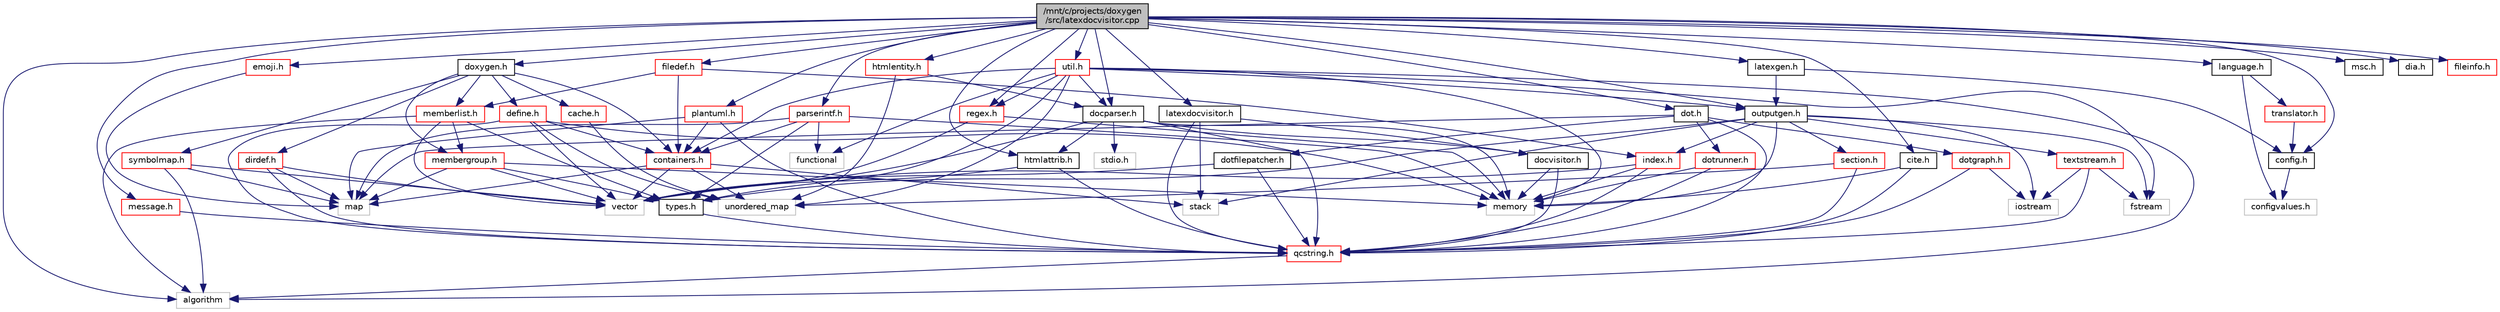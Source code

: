 digraph "/mnt/c/projects/doxygen/src/latexdocvisitor.cpp"
{
 // LATEX_PDF_SIZE
  edge [fontname="Helvetica",fontsize="10",labelfontname="Helvetica",labelfontsize="10"];
  node [fontname="Helvetica",fontsize="10",shape=record];
  Node1 [label="/mnt/c/projects/doxygen\l/src/latexdocvisitor.cpp",height=0.2,width=0.4,color="black", fillcolor="grey75", style="filled", fontcolor="black",tooltip=" "];
  Node1 -> Node2 [color="midnightblue",fontsize="10",style="solid"];
  Node2 [label="algorithm",height=0.2,width=0.4,color="grey75", fillcolor="white", style="filled",tooltip=" "];
  Node1 -> Node3 [color="midnightblue",fontsize="10",style="solid"];
  Node3 [label="htmlattrib.h",height=0.2,width=0.4,color="black", fillcolor="white", style="filled",URL="$htmlattrib_8h.html",tooltip=" "];
  Node3 -> Node4 [color="midnightblue",fontsize="10",style="solid"];
  Node4 [label="vector",height=0.2,width=0.4,color="grey75", fillcolor="white", style="filled",tooltip=" "];
  Node3 -> Node5 [color="midnightblue",fontsize="10",style="solid"];
  Node5 [label="qcstring.h",height=0.2,width=0.4,color="red", fillcolor="white", style="filled",URL="$qcstring_8h.html",tooltip=" "];
  Node5 -> Node2 [color="midnightblue",fontsize="10",style="solid"];
  Node1 -> Node14 [color="midnightblue",fontsize="10",style="solid"];
  Node14 [label="latexdocvisitor.h",height=0.2,width=0.4,color="black", fillcolor="white", style="filled",URL="$latexdocvisitor_8h.html",tooltip=" "];
  Node14 -> Node15 [color="midnightblue",fontsize="10",style="solid"];
  Node15 [label="stack",height=0.2,width=0.4,color="grey75", fillcolor="white", style="filled",tooltip=" "];
  Node14 -> Node5 [color="midnightblue",fontsize="10",style="solid"];
  Node14 -> Node16 [color="midnightblue",fontsize="10",style="solid"];
  Node16 [label="docvisitor.h",height=0.2,width=0.4,color="black", fillcolor="white", style="filled",URL="$docvisitor_8h.html",tooltip=" "];
  Node16 -> Node17 [color="midnightblue",fontsize="10",style="solid"];
  Node17 [label="memory",height=0.2,width=0.4,color="grey75", fillcolor="white", style="filled",tooltip=" "];
  Node16 -> Node5 [color="midnightblue",fontsize="10",style="solid"];
  Node1 -> Node18 [color="midnightblue",fontsize="10",style="solid"];
  Node18 [label="latexgen.h",height=0.2,width=0.4,color="black", fillcolor="white", style="filled",URL="$latexgen_8h.html",tooltip=" "];
  Node18 -> Node19 [color="midnightblue",fontsize="10",style="solid"];
  Node19 [label="config.h",height=0.2,width=0.4,color="black", fillcolor="white", style="filled",URL="$config_8h.html",tooltip=" "];
  Node19 -> Node20 [color="midnightblue",fontsize="10",style="solid"];
  Node20 [label="configvalues.h",height=0.2,width=0.4,color="grey75", fillcolor="white", style="filled",tooltip=" "];
  Node18 -> Node21 [color="midnightblue",fontsize="10",style="solid"];
  Node21 [label="outputgen.h",height=0.2,width=0.4,color="black", fillcolor="white", style="filled",URL="$outputgen_8h.html",tooltip=" "];
  Node21 -> Node17 [color="midnightblue",fontsize="10",style="solid"];
  Node21 -> Node15 [color="midnightblue",fontsize="10",style="solid"];
  Node21 -> Node22 [color="midnightblue",fontsize="10",style="solid"];
  Node22 [label="iostream",height=0.2,width=0.4,color="grey75", fillcolor="white", style="filled",tooltip=" "];
  Node21 -> Node23 [color="midnightblue",fontsize="10",style="solid"];
  Node23 [label="fstream",height=0.2,width=0.4,color="grey75", fillcolor="white", style="filled",tooltip=" "];
  Node21 -> Node24 [color="midnightblue",fontsize="10",style="solid"];
  Node24 [label="types.h",height=0.2,width=0.4,color="black", fillcolor="white", style="filled",URL="$types_8h.html",tooltip="This file contains a number of basic enums and types."];
  Node24 -> Node5 [color="midnightblue",fontsize="10",style="solid"];
  Node21 -> Node25 [color="midnightblue",fontsize="10",style="solid"];
  Node25 [label="index.h",height=0.2,width=0.4,color="red", fillcolor="white", style="filled",URL="$index_8h.html",tooltip=" "];
  Node25 -> Node4 [color="midnightblue",fontsize="10",style="solid"];
  Node25 -> Node17 [color="midnightblue",fontsize="10",style="solid"];
  Node25 -> Node5 [color="midnightblue",fontsize="10",style="solid"];
  Node21 -> Node28 [color="midnightblue",fontsize="10",style="solid"];
  Node28 [label="section.h",height=0.2,width=0.4,color="red", fillcolor="white", style="filled",URL="$section_8h.html",tooltip=" "];
  Node28 -> Node29 [color="midnightblue",fontsize="10",style="solid"];
  Node29 [label="unordered_map",height=0.2,width=0.4,color="grey75", fillcolor="white", style="filled",tooltip=" "];
  Node28 -> Node5 [color="midnightblue",fontsize="10",style="solid"];
  Node21 -> Node31 [color="midnightblue",fontsize="10",style="solid"];
  Node31 [label="textstream.h",height=0.2,width=0.4,color="red", fillcolor="white", style="filled",URL="$textstream_8h.html",tooltip=" "];
  Node31 -> Node22 [color="midnightblue",fontsize="10",style="solid"];
  Node31 -> Node23 [color="midnightblue",fontsize="10",style="solid"];
  Node31 -> Node5 [color="midnightblue",fontsize="10",style="solid"];
  Node1 -> Node34 [color="midnightblue",fontsize="10",style="solid"];
  Node34 [label="docparser.h",height=0.2,width=0.4,color="black", fillcolor="white", style="filled",URL="$docparser_8h.html",tooltip=" "];
  Node34 -> Node35 [color="midnightblue",fontsize="10",style="solid"];
  Node35 [label="stdio.h",height=0.2,width=0.4,color="grey75", fillcolor="white", style="filled",tooltip=" "];
  Node34 -> Node4 [color="midnightblue",fontsize="10",style="solid"];
  Node34 -> Node17 [color="midnightblue",fontsize="10",style="solid"];
  Node34 -> Node5 [color="midnightblue",fontsize="10",style="solid"];
  Node34 -> Node16 [color="midnightblue",fontsize="10",style="solid"];
  Node34 -> Node3 [color="midnightblue",fontsize="10",style="solid"];
  Node1 -> Node36 [color="midnightblue",fontsize="10",style="solid"];
  Node36 [label="language.h",height=0.2,width=0.4,color="black", fillcolor="white", style="filled",URL="$language_8h.html",tooltip=" "];
  Node36 -> Node37 [color="midnightblue",fontsize="10",style="solid"];
  Node37 [label="translator.h",height=0.2,width=0.4,color="red", fillcolor="white", style="filled",URL="$translator_8h.html",tooltip=" "];
  Node37 -> Node19 [color="midnightblue",fontsize="10",style="solid"];
  Node36 -> Node20 [color="midnightblue",fontsize="10",style="solid"];
  Node1 -> Node47 [color="midnightblue",fontsize="10",style="solid"];
  Node47 [label="doxygen.h",height=0.2,width=0.4,color="black", fillcolor="white", style="filled",URL="$doxygen_8h.html",tooltip=" "];
  Node47 -> Node40 [color="midnightblue",fontsize="10",style="solid"];
  Node40 [label="containers.h",height=0.2,width=0.4,color="red", fillcolor="white", style="filled",URL="$containers_8h.html",tooltip=" "];
  Node40 -> Node4 [color="midnightblue",fontsize="10",style="solid"];
  Node40 -> Node41 [color="midnightblue",fontsize="10",style="solid"];
  Node41 [label="map",height=0.2,width=0.4,color="grey75", fillcolor="white", style="filled",tooltip=" "];
  Node40 -> Node29 [color="midnightblue",fontsize="10",style="solid"];
  Node40 -> Node15 [color="midnightblue",fontsize="10",style="solid"];
  Node47 -> Node46 [color="midnightblue",fontsize="10",style="solid"];
  Node46 [label="membergroup.h",height=0.2,width=0.4,color="red", fillcolor="white", style="filled",URL="$membergroup_8h.html",tooltip=" "];
  Node46 -> Node4 [color="midnightblue",fontsize="10",style="solid"];
  Node46 -> Node41 [color="midnightblue",fontsize="10",style="solid"];
  Node46 -> Node17 [color="midnightblue",fontsize="10",style="solid"];
  Node46 -> Node24 [color="midnightblue",fontsize="10",style="solid"];
  Node47 -> Node48 [color="midnightblue",fontsize="10",style="solid"];
  Node48 [label="dirdef.h",height=0.2,width=0.4,color="red", fillcolor="white", style="filled",URL="$dirdef_8h.html",tooltip=" "];
  Node48 -> Node4 [color="midnightblue",fontsize="10",style="solid"];
  Node48 -> Node41 [color="midnightblue",fontsize="10",style="solid"];
  Node48 -> Node5 [color="midnightblue",fontsize="10",style="solid"];
  Node47 -> Node49 [color="midnightblue",fontsize="10",style="solid"];
  Node49 [label="memberlist.h",height=0.2,width=0.4,color="red", fillcolor="white", style="filled",URL="$memberlist_8h.html",tooltip=" "];
  Node49 -> Node4 [color="midnightblue",fontsize="10",style="solid"];
  Node49 -> Node2 [color="midnightblue",fontsize="10",style="solid"];
  Node49 -> Node24 [color="midnightblue",fontsize="10",style="solid"];
  Node49 -> Node46 [color="midnightblue",fontsize="10",style="solid"];
  Node47 -> Node52 [color="midnightblue",fontsize="10",style="solid"];
  Node52 [label="define.h",height=0.2,width=0.4,color="red", fillcolor="white", style="filled",URL="$define_8h.html",tooltip=" "];
  Node52 -> Node4 [color="midnightblue",fontsize="10",style="solid"];
  Node52 -> Node17 [color="midnightblue",fontsize="10",style="solid"];
  Node52 -> Node29 [color="midnightblue",fontsize="10",style="solid"];
  Node52 -> Node5 [color="midnightblue",fontsize="10",style="solid"];
  Node52 -> Node40 [color="midnightblue",fontsize="10",style="solid"];
  Node47 -> Node53 [color="midnightblue",fontsize="10",style="solid"];
  Node53 [label="cache.h",height=0.2,width=0.4,color="red", fillcolor="white", style="filled",URL="$cache_8h.html",tooltip=" "];
  Node53 -> Node29 [color="midnightblue",fontsize="10",style="solid"];
  Node47 -> Node56 [color="midnightblue",fontsize="10",style="solid"];
  Node56 [label="symbolmap.h",height=0.2,width=0.4,color="red", fillcolor="white", style="filled",URL="$symbolmap_8h.html",tooltip=" "];
  Node56 -> Node2 [color="midnightblue",fontsize="10",style="solid"];
  Node56 -> Node41 [color="midnightblue",fontsize="10",style="solid"];
  Node56 -> Node4 [color="midnightblue",fontsize="10",style="solid"];
  Node1 -> Node21 [color="midnightblue",fontsize="10",style="solid"];
  Node1 -> Node57 [color="midnightblue",fontsize="10",style="solid"];
  Node57 [label="dot.h",height=0.2,width=0.4,color="black", fillcolor="white", style="filled",URL="$dot_8h.html",tooltip=" "];
  Node57 -> Node41 [color="midnightblue",fontsize="10",style="solid"];
  Node57 -> Node5 [color="midnightblue",fontsize="10",style="solid"];
  Node57 -> Node58 [color="midnightblue",fontsize="10",style="solid"];
  Node58 [label="dotgraph.h",height=0.2,width=0.4,color="red", fillcolor="white", style="filled",URL="$dotgraph_8h.html",tooltip=" "];
  Node58 -> Node22 [color="midnightblue",fontsize="10",style="solid"];
  Node58 -> Node5 [color="midnightblue",fontsize="10",style="solid"];
  Node57 -> Node61 [color="midnightblue",fontsize="10",style="solid"];
  Node61 [label="dotfilepatcher.h",height=0.2,width=0.4,color="black", fillcolor="white", style="filled",URL="$dotfilepatcher_8h.html",tooltip=" "];
  Node61 -> Node4 [color="midnightblue",fontsize="10",style="solid"];
  Node61 -> Node5 [color="midnightblue",fontsize="10",style="solid"];
  Node57 -> Node62 [color="midnightblue",fontsize="10",style="solid"];
  Node62 [label="dotrunner.h",height=0.2,width=0.4,color="red", fillcolor="white", style="filled",URL="$dotrunner_8h.html",tooltip=" "];
  Node62 -> Node17 [color="midnightblue",fontsize="10",style="solid"];
  Node62 -> Node5 [color="midnightblue",fontsize="10",style="solid"];
  Node1 -> Node66 [color="midnightblue",fontsize="10",style="solid"];
  Node66 [label="util.h",height=0.2,width=0.4,color="red", fillcolor="white", style="filled",URL="$util_8h.html",tooltip="A bunch of utility functions."];
  Node66 -> Node17 [color="midnightblue",fontsize="10",style="solid"];
  Node66 -> Node29 [color="midnightblue",fontsize="10",style="solid"];
  Node66 -> Node2 [color="midnightblue",fontsize="10",style="solid"];
  Node66 -> Node67 [color="midnightblue",fontsize="10",style="solid"];
  Node67 [label="functional",height=0.2,width=0.4,color="grey75", fillcolor="white", style="filled",tooltip=" "];
  Node66 -> Node23 [color="midnightblue",fontsize="10",style="solid"];
  Node66 -> Node24 [color="midnightblue",fontsize="10",style="solid"];
  Node66 -> Node34 [color="midnightblue",fontsize="10",style="solid"];
  Node66 -> Node40 [color="midnightblue",fontsize="10",style="solid"];
  Node66 -> Node21 [color="midnightblue",fontsize="10",style="solid"];
  Node66 -> Node68 [color="midnightblue",fontsize="10",style="solid"];
  Node68 [label="regex.h",height=0.2,width=0.4,color="red", fillcolor="white", style="filled",URL="$regex_8h.html",tooltip=" "];
  Node68 -> Node17 [color="midnightblue",fontsize="10",style="solid"];
  Node68 -> Node4 [color="midnightblue",fontsize="10",style="solid"];
  Node1 -> Node72 [color="midnightblue",fontsize="10",style="solid"];
  Node72 [label="message.h",height=0.2,width=0.4,color="red", fillcolor="white", style="filled",URL="$message_8h.html",tooltip=" "];
  Node72 -> Node5 [color="midnightblue",fontsize="10",style="solid"];
  Node1 -> Node74 [color="midnightblue",fontsize="10",style="solid"];
  Node74 [label="parserintf.h",height=0.2,width=0.4,color="red", fillcolor="white", style="filled",URL="$parserintf_8h.html",tooltip=" "];
  Node74 -> Node67 [color="midnightblue",fontsize="10",style="solid"];
  Node74 -> Node17 [color="midnightblue",fontsize="10",style="solid"];
  Node74 -> Node41 [color="midnightblue",fontsize="10",style="solid"];
  Node74 -> Node24 [color="midnightblue",fontsize="10",style="solid"];
  Node74 -> Node40 [color="midnightblue",fontsize="10",style="solid"];
  Node1 -> Node75 [color="midnightblue",fontsize="10",style="solid"];
  Node75 [label="msc.h",height=0.2,width=0.4,color="black", fillcolor="white", style="filled",URL="$msc_8h.html",tooltip=" "];
  Node1 -> Node76 [color="midnightblue",fontsize="10",style="solid"];
  Node76 [label="dia.h",height=0.2,width=0.4,color="black", fillcolor="white", style="filled",URL="$dia_8h.html",tooltip=" "];
  Node1 -> Node77 [color="midnightblue",fontsize="10",style="solid"];
  Node77 [label="cite.h",height=0.2,width=0.4,color="black", fillcolor="white", style="filled",URL="$cite_8h.html",tooltip=" "];
  Node77 -> Node17 [color="midnightblue",fontsize="10",style="solid"];
  Node77 -> Node5 [color="midnightblue",fontsize="10",style="solid"];
  Node1 -> Node71 [color="midnightblue",fontsize="10",style="solid"];
  Node71 [label="filedef.h",height=0.2,width=0.4,color="red", fillcolor="white", style="filled",URL="$filedef_8h.html",tooltip=" "];
  Node71 -> Node25 [color="midnightblue",fontsize="10",style="solid"];
  Node71 -> Node49 [color="midnightblue",fontsize="10",style="solid"];
  Node71 -> Node40 [color="midnightblue",fontsize="10",style="solid"];
  Node1 -> Node19 [color="midnightblue",fontsize="10",style="solid"];
  Node1 -> Node78 [color="midnightblue",fontsize="10",style="solid"];
  Node78 [label="htmlentity.h",height=0.2,width=0.4,color="red", fillcolor="white", style="filled",URL="$htmlentity_8h.html",tooltip=" "];
  Node78 -> Node29 [color="midnightblue",fontsize="10",style="solid"];
  Node78 -> Node34 [color="midnightblue",fontsize="10",style="solid"];
  Node1 -> Node79 [color="midnightblue",fontsize="10",style="solid"];
  Node79 [label="emoji.h",height=0.2,width=0.4,color="red", fillcolor="white", style="filled",URL="$emoji_8h.html",tooltip=" "];
  Node79 -> Node41 [color="midnightblue",fontsize="10",style="solid"];
  Node1 -> Node80 [color="midnightblue",fontsize="10",style="solid"];
  Node80 [label="plantuml.h",height=0.2,width=0.4,color="red", fillcolor="white", style="filled",URL="$plantuml_8h.html",tooltip=" "];
  Node80 -> Node41 [color="midnightblue",fontsize="10",style="solid"];
  Node80 -> Node40 [color="midnightblue",fontsize="10",style="solid"];
  Node80 -> Node5 [color="midnightblue",fontsize="10",style="solid"];
  Node1 -> Node60 [color="midnightblue",fontsize="10",style="solid"];
  Node60 [label="fileinfo.h",height=0.2,width=0.4,color="red", fillcolor="white", style="filled",URL="$fileinfo_8h.html",tooltip=" "];
  Node1 -> Node68 [color="midnightblue",fontsize="10",style="solid"];
}
